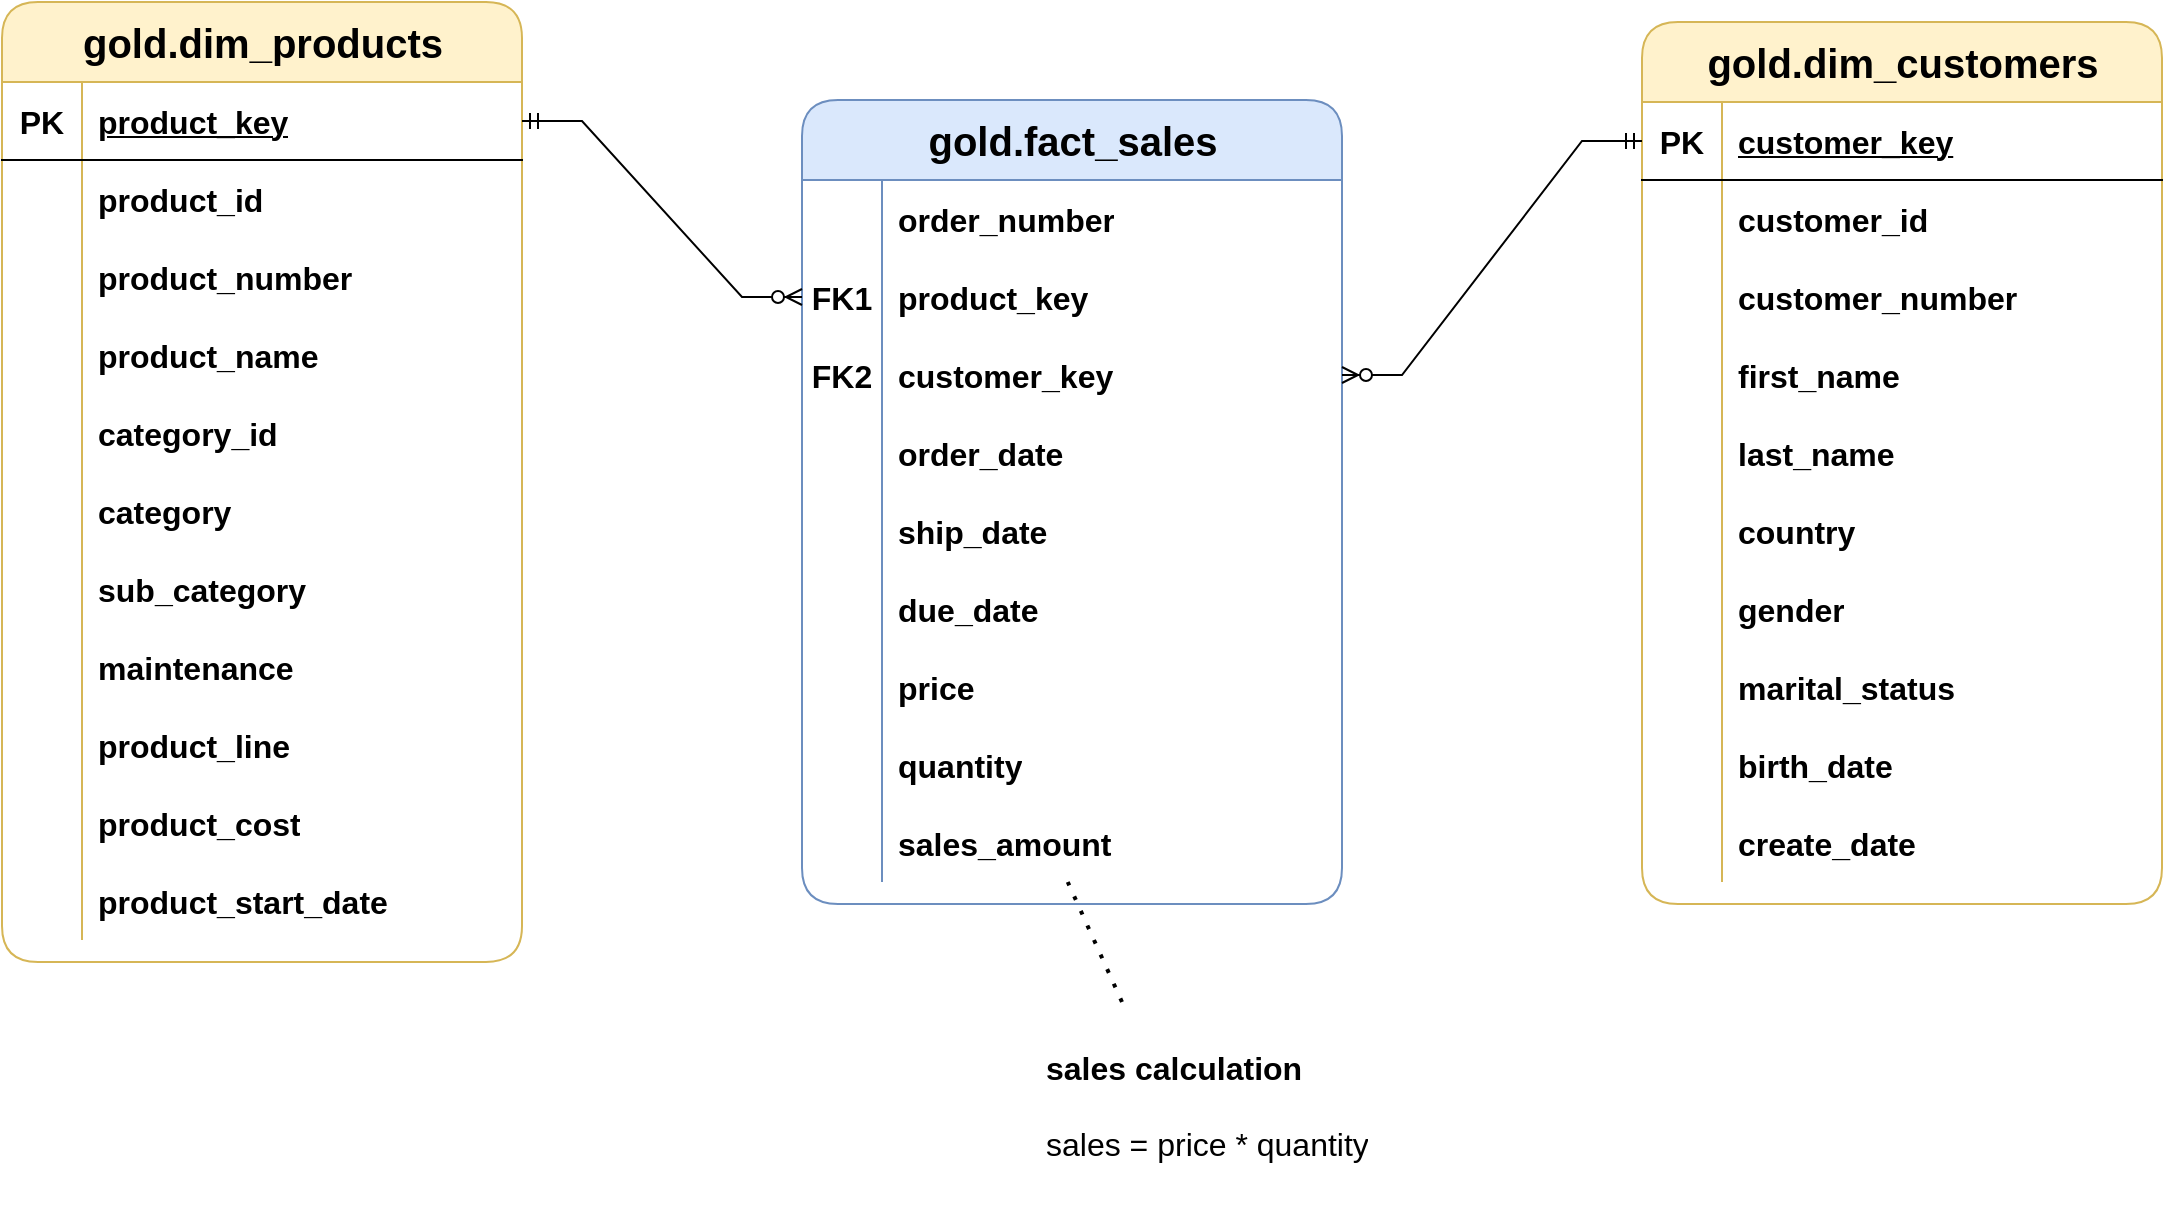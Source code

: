 <mxfile version="27.0.9">
  <diagram name="Page-1" id="Tv8U7tBA5dsswsy5XFHI">
    <mxGraphModel dx="1042" dy="623" grid="1" gridSize="10" guides="1" tooltips="1" connect="1" arrows="1" fold="1" page="1" pageScale="1" pageWidth="1920" pageHeight="1200" math="0" shadow="0">
      <root>
        <mxCell id="0" />
        <mxCell id="1" parent="0" />
        <mxCell id="dgtGc4xHQxuzE7tDdkgU-5" value="&lt;font style=&quot;font-size: 20px;&quot;&gt;gold.dim_customers&lt;/font&gt;" style="shape=table;startSize=40;container=1;collapsible=1;childLayout=tableLayout;fixedRows=1;rowLines=0;fontStyle=1;align=center;resizeLast=1;html=1;rounded=1;fillColor=#fff2cc;strokeColor=#d6b656;" parent="1" vertex="1">
          <mxGeometry x="1020" y="220" width="260" height="441" as="geometry" />
        </mxCell>
        <mxCell id="dgtGc4xHQxuzE7tDdkgU-6" value="" style="shape=tableRow;horizontal=0;startSize=0;swimlaneHead=0;swimlaneBody=0;fillColor=none;collapsible=0;dropTarget=0;points=[[0,0.5],[1,0.5]];portConstraint=eastwest;top=0;left=0;right=0;bottom=1;" parent="dgtGc4xHQxuzE7tDdkgU-5" vertex="1">
          <mxGeometry y="40" width="260" height="39" as="geometry" />
        </mxCell>
        <mxCell id="dgtGc4xHQxuzE7tDdkgU-7" value="&lt;font style=&quot;font-size: 16px;&quot;&gt;PK&lt;/font&gt;" style="shape=partialRectangle;connectable=0;fillColor=none;top=0;left=0;bottom=0;right=0;fontStyle=1;overflow=hidden;whiteSpace=wrap;html=1;" parent="dgtGc4xHQxuzE7tDdkgU-6" vertex="1">
          <mxGeometry width="40" height="39" as="geometry">
            <mxRectangle width="40" height="39" as="alternateBounds" />
          </mxGeometry>
        </mxCell>
        <mxCell id="dgtGc4xHQxuzE7tDdkgU-8" value="&lt;font style=&quot;font-size: 16px;&quot;&gt;customer_key&lt;/font&gt;" style="shape=partialRectangle;connectable=0;fillColor=none;top=0;left=0;bottom=0;right=0;align=left;spacingLeft=6;fontStyle=5;overflow=hidden;whiteSpace=wrap;html=1;" parent="dgtGc4xHQxuzE7tDdkgU-6" vertex="1">
          <mxGeometry x="40" width="220" height="39" as="geometry">
            <mxRectangle width="220" height="39" as="alternateBounds" />
          </mxGeometry>
        </mxCell>
        <mxCell id="dgtGc4xHQxuzE7tDdkgU-9" value="" style="shape=tableRow;horizontal=0;startSize=0;swimlaneHead=0;swimlaneBody=0;fillColor=none;collapsible=0;dropTarget=0;points=[[0,0.5],[1,0.5]];portConstraint=eastwest;top=0;left=0;right=0;bottom=0;" parent="dgtGc4xHQxuzE7tDdkgU-5" vertex="1">
          <mxGeometry y="79" width="260" height="39" as="geometry" />
        </mxCell>
        <mxCell id="dgtGc4xHQxuzE7tDdkgU-10" value="" style="shape=partialRectangle;connectable=0;fillColor=none;top=0;left=0;bottom=0;right=0;editable=1;overflow=hidden;whiteSpace=wrap;html=1;" parent="dgtGc4xHQxuzE7tDdkgU-9" vertex="1">
          <mxGeometry width="40" height="39" as="geometry">
            <mxRectangle width="40" height="39" as="alternateBounds" />
          </mxGeometry>
        </mxCell>
        <mxCell id="dgtGc4xHQxuzE7tDdkgU-11" value="&lt;font style=&quot;font-size: 16px;&quot;&gt;customer_id&lt;/font&gt;" style="shape=partialRectangle;connectable=0;fillColor=none;top=0;left=0;bottom=0;right=0;align=left;spacingLeft=6;overflow=hidden;whiteSpace=wrap;html=1;fontStyle=1" parent="dgtGc4xHQxuzE7tDdkgU-9" vertex="1">
          <mxGeometry x="40" width="220" height="39" as="geometry">
            <mxRectangle width="220" height="39" as="alternateBounds" />
          </mxGeometry>
        </mxCell>
        <mxCell id="dgtGc4xHQxuzE7tDdkgU-12" value="" style="shape=tableRow;horizontal=0;startSize=0;swimlaneHead=0;swimlaneBody=0;fillColor=none;collapsible=0;dropTarget=0;points=[[0,0.5],[1,0.5]];portConstraint=eastwest;top=0;left=0;right=0;bottom=0;" parent="dgtGc4xHQxuzE7tDdkgU-5" vertex="1">
          <mxGeometry y="118" width="260" height="39" as="geometry" />
        </mxCell>
        <mxCell id="dgtGc4xHQxuzE7tDdkgU-13" value="" style="shape=partialRectangle;connectable=0;fillColor=none;top=0;left=0;bottom=0;right=0;editable=1;overflow=hidden;whiteSpace=wrap;html=1;" parent="dgtGc4xHQxuzE7tDdkgU-12" vertex="1">
          <mxGeometry width="40" height="39" as="geometry">
            <mxRectangle width="40" height="39" as="alternateBounds" />
          </mxGeometry>
        </mxCell>
        <mxCell id="dgtGc4xHQxuzE7tDdkgU-14" value="&lt;font style=&quot;font-size: 16px;&quot;&gt;customer_number&lt;/font&gt;" style="shape=partialRectangle;connectable=0;fillColor=none;top=0;left=0;bottom=0;right=0;align=left;spacingLeft=6;overflow=hidden;whiteSpace=wrap;html=1;fontStyle=1" parent="dgtGc4xHQxuzE7tDdkgU-12" vertex="1">
          <mxGeometry x="40" width="220" height="39" as="geometry">
            <mxRectangle width="220" height="39" as="alternateBounds" />
          </mxGeometry>
        </mxCell>
        <mxCell id="dgtGc4xHQxuzE7tDdkgU-15" value="" style="shape=tableRow;horizontal=0;startSize=0;swimlaneHead=0;swimlaneBody=0;fillColor=none;collapsible=0;dropTarget=0;points=[[0,0.5],[1,0.5]];portConstraint=eastwest;top=0;left=0;right=0;bottom=0;" parent="dgtGc4xHQxuzE7tDdkgU-5" vertex="1">
          <mxGeometry y="157" width="260" height="39" as="geometry" />
        </mxCell>
        <mxCell id="dgtGc4xHQxuzE7tDdkgU-16" value="" style="shape=partialRectangle;connectable=0;fillColor=none;top=0;left=0;bottom=0;right=0;editable=1;overflow=hidden;whiteSpace=wrap;html=1;" parent="dgtGc4xHQxuzE7tDdkgU-15" vertex="1">
          <mxGeometry width="40" height="39" as="geometry">
            <mxRectangle width="40" height="39" as="alternateBounds" />
          </mxGeometry>
        </mxCell>
        <mxCell id="dgtGc4xHQxuzE7tDdkgU-17" value="&lt;font style=&quot;font-size: 16px;&quot;&gt;first_name&lt;/font&gt;" style="shape=partialRectangle;connectable=0;fillColor=none;top=0;left=0;bottom=0;right=0;align=left;spacingLeft=6;overflow=hidden;whiteSpace=wrap;html=1;fontStyle=1" parent="dgtGc4xHQxuzE7tDdkgU-15" vertex="1">
          <mxGeometry x="40" width="220" height="39" as="geometry">
            <mxRectangle width="220" height="39" as="alternateBounds" />
          </mxGeometry>
        </mxCell>
        <mxCell id="dgtGc4xHQxuzE7tDdkgU-31" value="" style="shape=tableRow;horizontal=0;startSize=0;swimlaneHead=0;swimlaneBody=0;fillColor=none;collapsible=0;dropTarget=0;points=[[0,0.5],[1,0.5]];portConstraint=eastwest;top=0;left=0;right=0;bottom=0;" parent="dgtGc4xHQxuzE7tDdkgU-5" vertex="1">
          <mxGeometry y="196" width="260" height="39" as="geometry" />
        </mxCell>
        <mxCell id="dgtGc4xHQxuzE7tDdkgU-32" value="" style="shape=partialRectangle;connectable=0;fillColor=none;top=0;left=0;bottom=0;right=0;editable=1;overflow=hidden;whiteSpace=wrap;html=1;" parent="dgtGc4xHQxuzE7tDdkgU-31" vertex="1">
          <mxGeometry width="40" height="39" as="geometry">
            <mxRectangle width="40" height="39" as="alternateBounds" />
          </mxGeometry>
        </mxCell>
        <mxCell id="dgtGc4xHQxuzE7tDdkgU-33" value="&lt;font style=&quot;font-size: 16px;&quot;&gt;last_name&lt;/font&gt;" style="shape=partialRectangle;connectable=0;fillColor=none;top=0;left=0;bottom=0;right=0;align=left;spacingLeft=6;overflow=hidden;whiteSpace=wrap;html=1;fontStyle=1" parent="dgtGc4xHQxuzE7tDdkgU-31" vertex="1">
          <mxGeometry x="40" width="220" height="39" as="geometry">
            <mxRectangle width="220" height="39" as="alternateBounds" />
          </mxGeometry>
        </mxCell>
        <mxCell id="dgtGc4xHQxuzE7tDdkgU-34" value="" style="shape=tableRow;horizontal=0;startSize=0;swimlaneHead=0;swimlaneBody=0;fillColor=none;collapsible=0;dropTarget=0;points=[[0,0.5],[1,0.5]];portConstraint=eastwest;top=0;left=0;right=0;bottom=0;" parent="dgtGc4xHQxuzE7tDdkgU-5" vertex="1">
          <mxGeometry y="235" width="260" height="39" as="geometry" />
        </mxCell>
        <mxCell id="dgtGc4xHQxuzE7tDdkgU-35" value="" style="shape=partialRectangle;connectable=0;fillColor=none;top=0;left=0;bottom=0;right=0;editable=1;overflow=hidden;whiteSpace=wrap;html=1;" parent="dgtGc4xHQxuzE7tDdkgU-34" vertex="1">
          <mxGeometry width="40" height="39" as="geometry">
            <mxRectangle width="40" height="39" as="alternateBounds" />
          </mxGeometry>
        </mxCell>
        <mxCell id="dgtGc4xHQxuzE7tDdkgU-36" value="&lt;span style=&quot;font-size: 16px;&quot;&gt;country&lt;/span&gt;" style="shape=partialRectangle;connectable=0;fillColor=none;top=0;left=0;bottom=0;right=0;align=left;spacingLeft=6;overflow=hidden;whiteSpace=wrap;html=1;fontStyle=1" parent="dgtGc4xHQxuzE7tDdkgU-34" vertex="1">
          <mxGeometry x="40" width="220" height="39" as="geometry">
            <mxRectangle width="220" height="39" as="alternateBounds" />
          </mxGeometry>
        </mxCell>
        <mxCell id="dgtGc4xHQxuzE7tDdkgU-37" value="" style="shape=tableRow;horizontal=0;startSize=0;swimlaneHead=0;swimlaneBody=0;fillColor=none;collapsible=0;dropTarget=0;points=[[0,0.5],[1,0.5]];portConstraint=eastwest;top=0;left=0;right=0;bottom=0;" parent="dgtGc4xHQxuzE7tDdkgU-5" vertex="1">
          <mxGeometry y="274" width="260" height="39" as="geometry" />
        </mxCell>
        <mxCell id="dgtGc4xHQxuzE7tDdkgU-38" value="" style="shape=partialRectangle;connectable=0;fillColor=none;top=0;left=0;bottom=0;right=0;editable=1;overflow=hidden;whiteSpace=wrap;html=1;" parent="dgtGc4xHQxuzE7tDdkgU-37" vertex="1">
          <mxGeometry width="40" height="39" as="geometry">
            <mxRectangle width="40" height="39" as="alternateBounds" />
          </mxGeometry>
        </mxCell>
        <mxCell id="dgtGc4xHQxuzE7tDdkgU-39" value="&lt;font style=&quot;font-size: 16px;&quot;&gt;gender&lt;/font&gt;" style="shape=partialRectangle;connectable=0;fillColor=none;top=0;left=0;bottom=0;right=0;align=left;spacingLeft=6;overflow=hidden;whiteSpace=wrap;html=1;fontStyle=1" parent="dgtGc4xHQxuzE7tDdkgU-37" vertex="1">
          <mxGeometry x="40" width="220" height="39" as="geometry">
            <mxRectangle width="220" height="39" as="alternateBounds" />
          </mxGeometry>
        </mxCell>
        <mxCell id="dgtGc4xHQxuzE7tDdkgU-40" value="" style="shape=tableRow;horizontal=0;startSize=0;swimlaneHead=0;swimlaneBody=0;fillColor=none;collapsible=0;dropTarget=0;points=[[0,0.5],[1,0.5]];portConstraint=eastwest;top=0;left=0;right=0;bottom=0;" parent="dgtGc4xHQxuzE7tDdkgU-5" vertex="1">
          <mxGeometry y="313" width="260" height="39" as="geometry" />
        </mxCell>
        <mxCell id="dgtGc4xHQxuzE7tDdkgU-41" value="" style="shape=partialRectangle;connectable=0;fillColor=none;top=0;left=0;bottom=0;right=0;editable=1;overflow=hidden;whiteSpace=wrap;html=1;" parent="dgtGc4xHQxuzE7tDdkgU-40" vertex="1">
          <mxGeometry width="40" height="39" as="geometry">
            <mxRectangle width="40" height="39" as="alternateBounds" />
          </mxGeometry>
        </mxCell>
        <mxCell id="dgtGc4xHQxuzE7tDdkgU-42" value="&lt;font style=&quot;font-size: 16px;&quot;&gt;marital_status&lt;/font&gt;" style="shape=partialRectangle;connectable=0;fillColor=none;top=0;left=0;bottom=0;right=0;align=left;spacingLeft=6;overflow=hidden;whiteSpace=wrap;html=1;fontStyle=1" parent="dgtGc4xHQxuzE7tDdkgU-40" vertex="1">
          <mxGeometry x="40" width="220" height="39" as="geometry">
            <mxRectangle width="220" height="39" as="alternateBounds" />
          </mxGeometry>
        </mxCell>
        <mxCell id="dgtGc4xHQxuzE7tDdkgU-43" value="" style="shape=tableRow;horizontal=0;startSize=0;swimlaneHead=0;swimlaneBody=0;fillColor=none;collapsible=0;dropTarget=0;points=[[0,0.5],[1,0.5]];portConstraint=eastwest;top=0;left=0;right=0;bottom=0;" parent="dgtGc4xHQxuzE7tDdkgU-5" vertex="1">
          <mxGeometry y="352" width="260" height="39" as="geometry" />
        </mxCell>
        <mxCell id="dgtGc4xHQxuzE7tDdkgU-44" value="" style="shape=partialRectangle;connectable=0;fillColor=none;top=0;left=0;bottom=0;right=0;editable=1;overflow=hidden;whiteSpace=wrap;html=1;" parent="dgtGc4xHQxuzE7tDdkgU-43" vertex="1">
          <mxGeometry width="40" height="39" as="geometry">
            <mxRectangle width="40" height="39" as="alternateBounds" />
          </mxGeometry>
        </mxCell>
        <mxCell id="dgtGc4xHQxuzE7tDdkgU-45" value="&lt;font style=&quot;font-size: 16px;&quot;&gt;birth_date&lt;/font&gt;" style="shape=partialRectangle;connectable=0;fillColor=none;top=0;left=0;bottom=0;right=0;align=left;spacingLeft=6;overflow=hidden;whiteSpace=wrap;html=1;fontStyle=1" parent="dgtGc4xHQxuzE7tDdkgU-43" vertex="1">
          <mxGeometry x="40" width="220" height="39" as="geometry">
            <mxRectangle width="220" height="39" as="alternateBounds" />
          </mxGeometry>
        </mxCell>
        <mxCell id="dgtGc4xHQxuzE7tDdkgU-46" value="" style="shape=tableRow;horizontal=0;startSize=0;swimlaneHead=0;swimlaneBody=0;fillColor=none;collapsible=0;dropTarget=0;points=[[0,0.5],[1,0.5]];portConstraint=eastwest;top=0;left=0;right=0;bottom=0;" parent="dgtGc4xHQxuzE7tDdkgU-5" vertex="1">
          <mxGeometry y="391" width="260" height="39" as="geometry" />
        </mxCell>
        <mxCell id="dgtGc4xHQxuzE7tDdkgU-47" value="" style="shape=partialRectangle;connectable=0;fillColor=none;top=0;left=0;bottom=0;right=0;editable=1;overflow=hidden;whiteSpace=wrap;html=1;" parent="dgtGc4xHQxuzE7tDdkgU-46" vertex="1">
          <mxGeometry width="40" height="39" as="geometry">
            <mxRectangle width="40" height="39" as="alternateBounds" />
          </mxGeometry>
        </mxCell>
        <mxCell id="dgtGc4xHQxuzE7tDdkgU-48" value="&lt;font style=&quot;font-size: 16px;&quot;&gt;create_date&lt;/font&gt;" style="shape=partialRectangle;connectable=0;fillColor=none;top=0;left=0;bottom=0;right=0;align=left;spacingLeft=6;overflow=hidden;whiteSpace=wrap;html=1;fontStyle=1" parent="dgtGc4xHQxuzE7tDdkgU-46" vertex="1">
          <mxGeometry x="40" width="220" height="39" as="geometry">
            <mxRectangle width="220" height="39" as="alternateBounds" />
          </mxGeometry>
        </mxCell>
        <mxCell id="dgtGc4xHQxuzE7tDdkgU-62" value="&lt;font style=&quot;font-size: 20px;&quot;&gt;gold.dim_products&lt;/font&gt;" style="shape=table;startSize=40;container=1;collapsible=1;childLayout=tableLayout;fixedRows=1;rowLines=0;fontStyle=1;align=center;resizeLast=1;html=1;rounded=1;fillColor=#fff2cc;strokeColor=#d6b656;" parent="1" vertex="1">
          <mxGeometry x="200" y="210" width="260" height="480" as="geometry" />
        </mxCell>
        <mxCell id="dgtGc4xHQxuzE7tDdkgU-63" value="" style="shape=tableRow;horizontal=0;startSize=0;swimlaneHead=0;swimlaneBody=0;fillColor=none;collapsible=0;dropTarget=0;points=[[0,0.5],[1,0.5]];portConstraint=eastwest;top=0;left=0;right=0;bottom=1;" parent="dgtGc4xHQxuzE7tDdkgU-62" vertex="1">
          <mxGeometry y="40" width="260" height="39" as="geometry" />
        </mxCell>
        <mxCell id="dgtGc4xHQxuzE7tDdkgU-64" value="&lt;font style=&quot;font-size: 16px;&quot;&gt;PK&lt;/font&gt;" style="shape=partialRectangle;connectable=0;fillColor=none;top=0;left=0;bottom=0;right=0;fontStyle=1;overflow=hidden;whiteSpace=wrap;html=1;" parent="dgtGc4xHQxuzE7tDdkgU-63" vertex="1">
          <mxGeometry width="40" height="39" as="geometry">
            <mxRectangle width="40" height="39" as="alternateBounds" />
          </mxGeometry>
        </mxCell>
        <mxCell id="dgtGc4xHQxuzE7tDdkgU-65" value="&lt;font style=&quot;font-size: 16px;&quot;&gt;product_key&lt;/font&gt;" style="shape=partialRectangle;connectable=0;fillColor=none;top=0;left=0;bottom=0;right=0;align=left;spacingLeft=6;fontStyle=5;overflow=hidden;whiteSpace=wrap;html=1;" parent="dgtGc4xHQxuzE7tDdkgU-63" vertex="1">
          <mxGeometry x="40" width="220" height="39" as="geometry">
            <mxRectangle width="220" height="39" as="alternateBounds" />
          </mxGeometry>
        </mxCell>
        <mxCell id="dgtGc4xHQxuzE7tDdkgU-66" value="" style="shape=tableRow;horizontal=0;startSize=0;swimlaneHead=0;swimlaneBody=0;fillColor=none;collapsible=0;dropTarget=0;points=[[0,0.5],[1,0.5]];portConstraint=eastwest;top=0;left=0;right=0;bottom=0;" parent="dgtGc4xHQxuzE7tDdkgU-62" vertex="1">
          <mxGeometry y="79" width="260" height="39" as="geometry" />
        </mxCell>
        <mxCell id="dgtGc4xHQxuzE7tDdkgU-67" value="" style="shape=partialRectangle;connectable=0;fillColor=none;top=0;left=0;bottom=0;right=0;editable=1;overflow=hidden;whiteSpace=wrap;html=1;" parent="dgtGc4xHQxuzE7tDdkgU-66" vertex="1">
          <mxGeometry width="40" height="39" as="geometry">
            <mxRectangle width="40" height="39" as="alternateBounds" />
          </mxGeometry>
        </mxCell>
        <mxCell id="dgtGc4xHQxuzE7tDdkgU-68" value="&lt;font style=&quot;font-size: 16px;&quot;&gt;product_id&lt;/font&gt;" style="shape=partialRectangle;connectable=0;fillColor=none;top=0;left=0;bottom=0;right=0;align=left;spacingLeft=6;overflow=hidden;whiteSpace=wrap;html=1;fontStyle=1" parent="dgtGc4xHQxuzE7tDdkgU-66" vertex="1">
          <mxGeometry x="40" width="220" height="39" as="geometry">
            <mxRectangle width="220" height="39" as="alternateBounds" />
          </mxGeometry>
        </mxCell>
        <mxCell id="dgtGc4xHQxuzE7tDdkgU-69" value="" style="shape=tableRow;horizontal=0;startSize=0;swimlaneHead=0;swimlaneBody=0;fillColor=none;collapsible=0;dropTarget=0;points=[[0,0.5],[1,0.5]];portConstraint=eastwest;top=0;left=0;right=0;bottom=0;" parent="dgtGc4xHQxuzE7tDdkgU-62" vertex="1">
          <mxGeometry y="118" width="260" height="39" as="geometry" />
        </mxCell>
        <mxCell id="dgtGc4xHQxuzE7tDdkgU-70" value="" style="shape=partialRectangle;connectable=0;fillColor=none;top=0;left=0;bottom=0;right=0;editable=1;overflow=hidden;whiteSpace=wrap;html=1;" parent="dgtGc4xHQxuzE7tDdkgU-69" vertex="1">
          <mxGeometry width="40" height="39" as="geometry">
            <mxRectangle width="40" height="39" as="alternateBounds" />
          </mxGeometry>
        </mxCell>
        <mxCell id="dgtGc4xHQxuzE7tDdkgU-71" value="&lt;font style=&quot;font-size: 16px;&quot;&gt;product_number&lt;/font&gt;" style="shape=partialRectangle;connectable=0;fillColor=none;top=0;left=0;bottom=0;right=0;align=left;spacingLeft=6;overflow=hidden;whiteSpace=wrap;html=1;fontStyle=1" parent="dgtGc4xHQxuzE7tDdkgU-69" vertex="1">
          <mxGeometry x="40" width="220" height="39" as="geometry">
            <mxRectangle width="220" height="39" as="alternateBounds" />
          </mxGeometry>
        </mxCell>
        <mxCell id="dgtGc4xHQxuzE7tDdkgU-72" value="" style="shape=tableRow;horizontal=0;startSize=0;swimlaneHead=0;swimlaneBody=0;fillColor=none;collapsible=0;dropTarget=0;points=[[0,0.5],[1,0.5]];portConstraint=eastwest;top=0;left=0;right=0;bottom=0;" parent="dgtGc4xHQxuzE7tDdkgU-62" vertex="1">
          <mxGeometry y="157" width="260" height="39" as="geometry" />
        </mxCell>
        <mxCell id="dgtGc4xHQxuzE7tDdkgU-73" value="" style="shape=partialRectangle;connectable=0;fillColor=none;top=0;left=0;bottom=0;right=0;editable=1;overflow=hidden;whiteSpace=wrap;html=1;" parent="dgtGc4xHQxuzE7tDdkgU-72" vertex="1">
          <mxGeometry width="40" height="39" as="geometry">
            <mxRectangle width="40" height="39" as="alternateBounds" />
          </mxGeometry>
        </mxCell>
        <mxCell id="dgtGc4xHQxuzE7tDdkgU-74" value="&lt;font style=&quot;font-size: 16px;&quot;&gt;product_name&amp;nbsp;&lt;/font&gt;" style="shape=partialRectangle;connectable=0;fillColor=none;top=0;left=0;bottom=0;right=0;align=left;spacingLeft=6;overflow=hidden;whiteSpace=wrap;html=1;fontStyle=1" parent="dgtGc4xHQxuzE7tDdkgU-72" vertex="1">
          <mxGeometry x="40" width="220" height="39" as="geometry">
            <mxRectangle width="220" height="39" as="alternateBounds" />
          </mxGeometry>
        </mxCell>
        <mxCell id="dgtGc4xHQxuzE7tDdkgU-75" value="" style="shape=tableRow;horizontal=0;startSize=0;swimlaneHead=0;swimlaneBody=0;fillColor=none;collapsible=0;dropTarget=0;points=[[0,0.5],[1,0.5]];portConstraint=eastwest;top=0;left=0;right=0;bottom=0;" parent="dgtGc4xHQxuzE7tDdkgU-62" vertex="1">
          <mxGeometry y="196" width="260" height="39" as="geometry" />
        </mxCell>
        <mxCell id="dgtGc4xHQxuzE7tDdkgU-76" value="" style="shape=partialRectangle;connectable=0;fillColor=none;top=0;left=0;bottom=0;right=0;editable=1;overflow=hidden;whiteSpace=wrap;html=1;" parent="dgtGc4xHQxuzE7tDdkgU-75" vertex="1">
          <mxGeometry width="40" height="39" as="geometry">
            <mxRectangle width="40" height="39" as="alternateBounds" />
          </mxGeometry>
        </mxCell>
        <mxCell id="dgtGc4xHQxuzE7tDdkgU-77" value="&lt;font style=&quot;font-size: 16px;&quot;&gt;category_id&lt;/font&gt;" style="shape=partialRectangle;connectable=0;fillColor=none;top=0;left=0;bottom=0;right=0;align=left;spacingLeft=6;overflow=hidden;whiteSpace=wrap;html=1;fontStyle=1" parent="dgtGc4xHQxuzE7tDdkgU-75" vertex="1">
          <mxGeometry x="40" width="220" height="39" as="geometry">
            <mxRectangle width="220" height="39" as="alternateBounds" />
          </mxGeometry>
        </mxCell>
        <mxCell id="dgtGc4xHQxuzE7tDdkgU-78" value="" style="shape=tableRow;horizontal=0;startSize=0;swimlaneHead=0;swimlaneBody=0;fillColor=none;collapsible=0;dropTarget=0;points=[[0,0.5],[1,0.5]];portConstraint=eastwest;top=0;left=0;right=0;bottom=0;" parent="dgtGc4xHQxuzE7tDdkgU-62" vertex="1">
          <mxGeometry y="235" width="260" height="39" as="geometry" />
        </mxCell>
        <mxCell id="dgtGc4xHQxuzE7tDdkgU-79" value="" style="shape=partialRectangle;connectable=0;fillColor=none;top=0;left=0;bottom=0;right=0;editable=1;overflow=hidden;whiteSpace=wrap;html=1;" parent="dgtGc4xHQxuzE7tDdkgU-78" vertex="1">
          <mxGeometry width="40" height="39" as="geometry">
            <mxRectangle width="40" height="39" as="alternateBounds" />
          </mxGeometry>
        </mxCell>
        <mxCell id="dgtGc4xHQxuzE7tDdkgU-80" value="&lt;span style=&quot;font-size: 16px;&quot;&gt;category&lt;/span&gt;" style="shape=partialRectangle;connectable=0;fillColor=none;top=0;left=0;bottom=0;right=0;align=left;spacingLeft=6;overflow=hidden;whiteSpace=wrap;html=1;fontStyle=1" parent="dgtGc4xHQxuzE7tDdkgU-78" vertex="1">
          <mxGeometry x="40" width="220" height="39" as="geometry">
            <mxRectangle width="220" height="39" as="alternateBounds" />
          </mxGeometry>
        </mxCell>
        <mxCell id="dgtGc4xHQxuzE7tDdkgU-81" value="" style="shape=tableRow;horizontal=0;startSize=0;swimlaneHead=0;swimlaneBody=0;fillColor=none;collapsible=0;dropTarget=0;points=[[0,0.5],[1,0.5]];portConstraint=eastwest;top=0;left=0;right=0;bottom=0;" parent="dgtGc4xHQxuzE7tDdkgU-62" vertex="1">
          <mxGeometry y="274" width="260" height="39" as="geometry" />
        </mxCell>
        <mxCell id="dgtGc4xHQxuzE7tDdkgU-82" value="" style="shape=partialRectangle;connectable=0;fillColor=none;top=0;left=0;bottom=0;right=0;editable=1;overflow=hidden;whiteSpace=wrap;html=1;" parent="dgtGc4xHQxuzE7tDdkgU-81" vertex="1">
          <mxGeometry width="40" height="39" as="geometry">
            <mxRectangle width="40" height="39" as="alternateBounds" />
          </mxGeometry>
        </mxCell>
        <mxCell id="dgtGc4xHQxuzE7tDdkgU-83" value="&lt;font style=&quot;font-size: 16px;&quot;&gt;sub_category&lt;/font&gt;" style="shape=partialRectangle;connectable=0;fillColor=none;top=0;left=0;bottom=0;right=0;align=left;spacingLeft=6;overflow=hidden;whiteSpace=wrap;html=1;fontStyle=1" parent="dgtGc4xHQxuzE7tDdkgU-81" vertex="1">
          <mxGeometry x="40" width="220" height="39" as="geometry">
            <mxRectangle width="220" height="39" as="alternateBounds" />
          </mxGeometry>
        </mxCell>
        <mxCell id="dgtGc4xHQxuzE7tDdkgU-84" value="" style="shape=tableRow;horizontal=0;startSize=0;swimlaneHead=0;swimlaneBody=0;fillColor=none;collapsible=0;dropTarget=0;points=[[0,0.5],[1,0.5]];portConstraint=eastwest;top=0;left=0;right=0;bottom=0;" parent="dgtGc4xHQxuzE7tDdkgU-62" vertex="1">
          <mxGeometry y="313" width="260" height="39" as="geometry" />
        </mxCell>
        <mxCell id="dgtGc4xHQxuzE7tDdkgU-85" value="" style="shape=partialRectangle;connectable=0;fillColor=none;top=0;left=0;bottom=0;right=0;editable=1;overflow=hidden;whiteSpace=wrap;html=1;" parent="dgtGc4xHQxuzE7tDdkgU-84" vertex="1">
          <mxGeometry width="40" height="39" as="geometry">
            <mxRectangle width="40" height="39" as="alternateBounds" />
          </mxGeometry>
        </mxCell>
        <mxCell id="dgtGc4xHQxuzE7tDdkgU-86" value="&lt;font style=&quot;font-size: 16px;&quot;&gt;maintenance&lt;/font&gt;" style="shape=partialRectangle;connectable=0;fillColor=none;top=0;left=0;bottom=0;right=0;align=left;spacingLeft=6;overflow=hidden;whiteSpace=wrap;html=1;fontStyle=1" parent="dgtGc4xHQxuzE7tDdkgU-84" vertex="1">
          <mxGeometry x="40" width="220" height="39" as="geometry">
            <mxRectangle width="220" height="39" as="alternateBounds" />
          </mxGeometry>
        </mxCell>
        <mxCell id="dgtGc4xHQxuzE7tDdkgU-87" value="" style="shape=tableRow;horizontal=0;startSize=0;swimlaneHead=0;swimlaneBody=0;fillColor=none;collapsible=0;dropTarget=0;points=[[0,0.5],[1,0.5]];portConstraint=eastwest;top=0;left=0;right=0;bottom=0;" parent="dgtGc4xHQxuzE7tDdkgU-62" vertex="1">
          <mxGeometry y="352" width="260" height="39" as="geometry" />
        </mxCell>
        <mxCell id="dgtGc4xHQxuzE7tDdkgU-88" value="" style="shape=partialRectangle;connectable=0;fillColor=none;top=0;left=0;bottom=0;right=0;editable=1;overflow=hidden;whiteSpace=wrap;html=1;" parent="dgtGc4xHQxuzE7tDdkgU-87" vertex="1">
          <mxGeometry width="40" height="39" as="geometry">
            <mxRectangle width="40" height="39" as="alternateBounds" />
          </mxGeometry>
        </mxCell>
        <mxCell id="dgtGc4xHQxuzE7tDdkgU-89" value="&lt;font style=&quot;font-size: 16px;&quot;&gt;product_line&lt;/font&gt;" style="shape=partialRectangle;connectable=0;fillColor=none;top=0;left=0;bottom=0;right=0;align=left;spacingLeft=6;overflow=hidden;whiteSpace=wrap;html=1;fontStyle=1" parent="dgtGc4xHQxuzE7tDdkgU-87" vertex="1">
          <mxGeometry x="40" width="220" height="39" as="geometry">
            <mxRectangle width="220" height="39" as="alternateBounds" />
          </mxGeometry>
        </mxCell>
        <mxCell id="dgtGc4xHQxuzE7tDdkgU-90" value="" style="shape=tableRow;horizontal=0;startSize=0;swimlaneHead=0;swimlaneBody=0;fillColor=none;collapsible=0;dropTarget=0;points=[[0,0.5],[1,0.5]];portConstraint=eastwest;top=0;left=0;right=0;bottom=0;" parent="dgtGc4xHQxuzE7tDdkgU-62" vertex="1">
          <mxGeometry y="391" width="260" height="39" as="geometry" />
        </mxCell>
        <mxCell id="dgtGc4xHQxuzE7tDdkgU-91" value="" style="shape=partialRectangle;connectable=0;fillColor=none;top=0;left=0;bottom=0;right=0;editable=1;overflow=hidden;whiteSpace=wrap;html=1;" parent="dgtGc4xHQxuzE7tDdkgU-90" vertex="1">
          <mxGeometry width="40" height="39" as="geometry">
            <mxRectangle width="40" height="39" as="alternateBounds" />
          </mxGeometry>
        </mxCell>
        <mxCell id="dgtGc4xHQxuzE7tDdkgU-92" value="&lt;font style=&quot;font-size: 16px;&quot;&gt;product_cost&lt;/font&gt;" style="shape=partialRectangle;connectable=0;fillColor=none;top=0;left=0;bottom=0;right=0;align=left;spacingLeft=6;overflow=hidden;whiteSpace=wrap;html=1;fontStyle=1" parent="dgtGc4xHQxuzE7tDdkgU-90" vertex="1">
          <mxGeometry x="40" width="220" height="39" as="geometry">
            <mxRectangle width="220" height="39" as="alternateBounds" />
          </mxGeometry>
        </mxCell>
        <mxCell id="dgtGc4xHQxuzE7tDdkgU-93" value="" style="shape=tableRow;horizontal=0;startSize=0;swimlaneHead=0;swimlaneBody=0;fillColor=none;collapsible=0;dropTarget=0;points=[[0,0.5],[1,0.5]];portConstraint=eastwest;top=0;left=0;right=0;bottom=0;" parent="dgtGc4xHQxuzE7tDdkgU-62" vertex="1">
          <mxGeometry y="430" width="260" height="39" as="geometry" />
        </mxCell>
        <mxCell id="dgtGc4xHQxuzE7tDdkgU-94" value="" style="shape=partialRectangle;connectable=0;fillColor=none;top=0;left=0;bottom=0;right=0;editable=1;overflow=hidden;whiteSpace=wrap;html=1;" parent="dgtGc4xHQxuzE7tDdkgU-93" vertex="1">
          <mxGeometry width="40" height="39" as="geometry">
            <mxRectangle width="40" height="39" as="alternateBounds" />
          </mxGeometry>
        </mxCell>
        <mxCell id="dgtGc4xHQxuzE7tDdkgU-95" value="&lt;font style=&quot;font-size: 16px;&quot;&gt;product_start_date&lt;/font&gt;" style="shape=partialRectangle;connectable=0;fillColor=none;top=0;left=0;bottom=0;right=0;align=left;spacingLeft=6;overflow=hidden;whiteSpace=wrap;html=1;fontStyle=1" parent="dgtGc4xHQxuzE7tDdkgU-93" vertex="1">
          <mxGeometry x="40" width="220" height="39" as="geometry">
            <mxRectangle width="220" height="39" as="alternateBounds" />
          </mxGeometry>
        </mxCell>
        <mxCell id="dgtGc4xHQxuzE7tDdkgU-99" value="&lt;font style=&quot;font-size: 20px;&quot;&gt;gold.fact_sales&lt;/font&gt;" style="shape=table;startSize=40;container=1;collapsible=1;childLayout=tableLayout;fixedRows=1;rowLines=0;fontStyle=1;align=center;resizeLast=1;html=1;rounded=1;fillColor=#dae8fc;strokeColor=#6c8ebf;" parent="1" vertex="1">
          <mxGeometry x="600" y="259" width="270" height="402" as="geometry" />
        </mxCell>
        <mxCell id="dgtGc4xHQxuzE7tDdkgU-103" value="" style="shape=tableRow;horizontal=0;startSize=0;swimlaneHead=0;swimlaneBody=0;fillColor=none;collapsible=0;dropTarget=0;points=[[0,0.5],[1,0.5]];portConstraint=eastwest;top=0;left=0;right=0;bottom=0;" parent="dgtGc4xHQxuzE7tDdkgU-99" vertex="1">
          <mxGeometry y="40" width="270" height="39" as="geometry" />
        </mxCell>
        <mxCell id="dgtGc4xHQxuzE7tDdkgU-104" value="" style="shape=partialRectangle;connectable=0;fillColor=none;top=0;left=0;bottom=0;right=0;editable=1;overflow=hidden;whiteSpace=wrap;html=1;" parent="dgtGc4xHQxuzE7tDdkgU-103" vertex="1">
          <mxGeometry width="40" height="39" as="geometry">
            <mxRectangle width="40" height="39" as="alternateBounds" />
          </mxGeometry>
        </mxCell>
        <mxCell id="dgtGc4xHQxuzE7tDdkgU-105" value="&lt;font style=&quot;font-size: 16px;&quot;&gt;order_number&lt;/font&gt;" style="shape=partialRectangle;connectable=0;fillColor=none;top=0;left=0;bottom=0;right=0;align=left;spacingLeft=6;overflow=hidden;whiteSpace=wrap;html=1;fontStyle=1" parent="dgtGc4xHQxuzE7tDdkgU-103" vertex="1">
          <mxGeometry x="40" width="230" height="39" as="geometry">
            <mxRectangle width="230" height="39" as="alternateBounds" />
          </mxGeometry>
        </mxCell>
        <mxCell id="dgtGc4xHQxuzE7tDdkgU-106" value="" style="shape=tableRow;horizontal=0;startSize=0;swimlaneHead=0;swimlaneBody=0;fillColor=none;collapsible=0;dropTarget=0;points=[[0,0.5],[1,0.5]];portConstraint=eastwest;top=0;left=0;right=0;bottom=0;" parent="dgtGc4xHQxuzE7tDdkgU-99" vertex="1">
          <mxGeometry y="79" width="270" height="39" as="geometry" />
        </mxCell>
        <mxCell id="dgtGc4xHQxuzE7tDdkgU-107" value="&lt;font style=&quot;font-size: 16px;&quot;&gt;&lt;b style=&quot;&quot;&gt;FK1&lt;/b&gt;&lt;/font&gt;" style="shape=partialRectangle;connectable=0;fillColor=none;top=0;left=0;bottom=0;right=0;editable=1;overflow=hidden;whiteSpace=wrap;html=1;" parent="dgtGc4xHQxuzE7tDdkgU-106" vertex="1">
          <mxGeometry width="40" height="39" as="geometry">
            <mxRectangle width="40" height="39" as="alternateBounds" />
          </mxGeometry>
        </mxCell>
        <mxCell id="dgtGc4xHQxuzE7tDdkgU-108" value="&lt;font style=&quot;font-size: 16px;&quot;&gt;product_key&lt;/font&gt;" style="shape=partialRectangle;connectable=0;fillColor=none;top=0;left=0;bottom=0;right=0;align=left;spacingLeft=6;overflow=hidden;whiteSpace=wrap;html=1;fontStyle=1" parent="dgtGc4xHQxuzE7tDdkgU-106" vertex="1">
          <mxGeometry x="40" width="230" height="39" as="geometry">
            <mxRectangle width="230" height="39" as="alternateBounds" />
          </mxGeometry>
        </mxCell>
        <mxCell id="dgtGc4xHQxuzE7tDdkgU-109" value="" style="shape=tableRow;horizontal=0;startSize=0;swimlaneHead=0;swimlaneBody=0;fillColor=none;collapsible=0;dropTarget=0;points=[[0,0.5],[1,0.5]];portConstraint=eastwest;top=0;left=0;right=0;bottom=0;" parent="dgtGc4xHQxuzE7tDdkgU-99" vertex="1">
          <mxGeometry y="118" width="270" height="39" as="geometry" />
        </mxCell>
        <mxCell id="dgtGc4xHQxuzE7tDdkgU-110" value="&lt;font style=&quot;font-size: 16px;&quot;&gt;&lt;b style=&quot;&quot;&gt;FK2&lt;/b&gt;&lt;/font&gt;" style="shape=partialRectangle;connectable=0;fillColor=none;top=0;left=0;bottom=0;right=0;editable=1;overflow=hidden;whiteSpace=wrap;html=1;" parent="dgtGc4xHQxuzE7tDdkgU-109" vertex="1">
          <mxGeometry width="40" height="39" as="geometry">
            <mxRectangle width="40" height="39" as="alternateBounds" />
          </mxGeometry>
        </mxCell>
        <mxCell id="dgtGc4xHQxuzE7tDdkgU-111" value="&lt;font style=&quot;font-size: 16px;&quot;&gt;customer_key&lt;/font&gt;" style="shape=partialRectangle;connectable=0;fillColor=none;top=0;left=0;bottom=0;right=0;align=left;spacingLeft=6;overflow=hidden;whiteSpace=wrap;html=1;fontStyle=1" parent="dgtGc4xHQxuzE7tDdkgU-109" vertex="1">
          <mxGeometry x="40" width="230" height="39" as="geometry">
            <mxRectangle width="230" height="39" as="alternateBounds" />
          </mxGeometry>
        </mxCell>
        <mxCell id="dgtGc4xHQxuzE7tDdkgU-112" value="" style="shape=tableRow;horizontal=0;startSize=0;swimlaneHead=0;swimlaneBody=0;fillColor=none;collapsible=0;dropTarget=0;points=[[0,0.5],[1,0.5]];portConstraint=eastwest;top=0;left=0;right=0;bottom=0;" parent="dgtGc4xHQxuzE7tDdkgU-99" vertex="1">
          <mxGeometry y="157" width="270" height="39" as="geometry" />
        </mxCell>
        <mxCell id="dgtGc4xHQxuzE7tDdkgU-113" value="" style="shape=partialRectangle;connectable=0;fillColor=none;top=0;left=0;bottom=0;right=0;editable=1;overflow=hidden;whiteSpace=wrap;html=1;" parent="dgtGc4xHQxuzE7tDdkgU-112" vertex="1">
          <mxGeometry width="40" height="39" as="geometry">
            <mxRectangle width="40" height="39" as="alternateBounds" />
          </mxGeometry>
        </mxCell>
        <mxCell id="dgtGc4xHQxuzE7tDdkgU-114" value="&lt;span style=&quot;font-size: 16px;&quot;&gt;order_date&lt;/span&gt;" style="shape=partialRectangle;connectable=0;fillColor=none;top=0;left=0;bottom=0;right=0;align=left;spacingLeft=6;overflow=hidden;whiteSpace=wrap;html=1;fontStyle=1" parent="dgtGc4xHQxuzE7tDdkgU-112" vertex="1">
          <mxGeometry x="40" width="230" height="39" as="geometry">
            <mxRectangle width="230" height="39" as="alternateBounds" />
          </mxGeometry>
        </mxCell>
        <mxCell id="dgtGc4xHQxuzE7tDdkgU-115" value="" style="shape=tableRow;horizontal=0;startSize=0;swimlaneHead=0;swimlaneBody=0;fillColor=none;collapsible=0;dropTarget=0;points=[[0,0.5],[1,0.5]];portConstraint=eastwest;top=0;left=0;right=0;bottom=0;" parent="dgtGc4xHQxuzE7tDdkgU-99" vertex="1">
          <mxGeometry y="196" width="270" height="39" as="geometry" />
        </mxCell>
        <mxCell id="dgtGc4xHQxuzE7tDdkgU-116" value="" style="shape=partialRectangle;connectable=0;fillColor=none;top=0;left=0;bottom=0;right=0;editable=1;overflow=hidden;whiteSpace=wrap;html=1;" parent="dgtGc4xHQxuzE7tDdkgU-115" vertex="1">
          <mxGeometry width="40" height="39" as="geometry">
            <mxRectangle width="40" height="39" as="alternateBounds" />
          </mxGeometry>
        </mxCell>
        <mxCell id="dgtGc4xHQxuzE7tDdkgU-117" value="&lt;span style=&quot;font-size: 16px;&quot;&gt;ship_date&lt;/span&gt;" style="shape=partialRectangle;connectable=0;fillColor=none;top=0;left=0;bottom=0;right=0;align=left;spacingLeft=6;overflow=hidden;whiteSpace=wrap;html=1;fontStyle=1" parent="dgtGc4xHQxuzE7tDdkgU-115" vertex="1">
          <mxGeometry x="40" width="230" height="39" as="geometry">
            <mxRectangle width="230" height="39" as="alternateBounds" />
          </mxGeometry>
        </mxCell>
        <mxCell id="dgtGc4xHQxuzE7tDdkgU-118" value="" style="shape=tableRow;horizontal=0;startSize=0;swimlaneHead=0;swimlaneBody=0;fillColor=none;collapsible=0;dropTarget=0;points=[[0,0.5],[1,0.5]];portConstraint=eastwest;top=0;left=0;right=0;bottom=0;" parent="dgtGc4xHQxuzE7tDdkgU-99" vertex="1">
          <mxGeometry y="235" width="270" height="39" as="geometry" />
        </mxCell>
        <mxCell id="dgtGc4xHQxuzE7tDdkgU-119" value="" style="shape=partialRectangle;connectable=0;fillColor=none;top=0;left=0;bottom=0;right=0;editable=1;overflow=hidden;whiteSpace=wrap;html=1;" parent="dgtGc4xHQxuzE7tDdkgU-118" vertex="1">
          <mxGeometry width="40" height="39" as="geometry">
            <mxRectangle width="40" height="39" as="alternateBounds" />
          </mxGeometry>
        </mxCell>
        <mxCell id="dgtGc4xHQxuzE7tDdkgU-120" value="&lt;font style=&quot;font-size: 16px;&quot;&gt;due_date&lt;/font&gt;" style="shape=partialRectangle;connectable=0;fillColor=none;top=0;left=0;bottom=0;right=0;align=left;spacingLeft=6;overflow=hidden;whiteSpace=wrap;html=1;fontStyle=1" parent="dgtGc4xHQxuzE7tDdkgU-118" vertex="1">
          <mxGeometry x="40" width="230" height="39" as="geometry">
            <mxRectangle width="230" height="39" as="alternateBounds" />
          </mxGeometry>
        </mxCell>
        <mxCell id="dgtGc4xHQxuzE7tDdkgU-121" value="" style="shape=tableRow;horizontal=0;startSize=0;swimlaneHead=0;swimlaneBody=0;fillColor=none;collapsible=0;dropTarget=0;points=[[0,0.5],[1,0.5]];portConstraint=eastwest;top=0;left=0;right=0;bottom=0;" parent="dgtGc4xHQxuzE7tDdkgU-99" vertex="1">
          <mxGeometry y="274" width="270" height="39" as="geometry" />
        </mxCell>
        <mxCell id="dgtGc4xHQxuzE7tDdkgU-122" value="" style="shape=partialRectangle;connectable=0;fillColor=none;top=0;left=0;bottom=0;right=0;editable=1;overflow=hidden;whiteSpace=wrap;html=1;" parent="dgtGc4xHQxuzE7tDdkgU-121" vertex="1">
          <mxGeometry width="40" height="39" as="geometry">
            <mxRectangle width="40" height="39" as="alternateBounds" />
          </mxGeometry>
        </mxCell>
        <mxCell id="dgtGc4xHQxuzE7tDdkgU-123" value="&lt;font style=&quot;font-size: 16px;&quot;&gt;price&lt;/font&gt;" style="shape=partialRectangle;connectable=0;fillColor=none;top=0;left=0;bottom=0;right=0;align=left;spacingLeft=6;overflow=hidden;whiteSpace=wrap;html=1;fontStyle=1" parent="dgtGc4xHQxuzE7tDdkgU-121" vertex="1">
          <mxGeometry x="40" width="230" height="39" as="geometry">
            <mxRectangle width="230" height="39" as="alternateBounds" />
          </mxGeometry>
        </mxCell>
        <mxCell id="dgtGc4xHQxuzE7tDdkgU-124" value="" style="shape=tableRow;horizontal=0;startSize=0;swimlaneHead=0;swimlaneBody=0;fillColor=none;collapsible=0;dropTarget=0;points=[[0,0.5],[1,0.5]];portConstraint=eastwest;top=0;left=0;right=0;bottom=0;" parent="dgtGc4xHQxuzE7tDdkgU-99" vertex="1">
          <mxGeometry y="313" width="270" height="39" as="geometry" />
        </mxCell>
        <mxCell id="dgtGc4xHQxuzE7tDdkgU-125" value="" style="shape=partialRectangle;connectable=0;fillColor=none;top=0;left=0;bottom=0;right=0;editable=1;overflow=hidden;whiteSpace=wrap;html=1;" parent="dgtGc4xHQxuzE7tDdkgU-124" vertex="1">
          <mxGeometry width="40" height="39" as="geometry">
            <mxRectangle width="40" height="39" as="alternateBounds" />
          </mxGeometry>
        </mxCell>
        <mxCell id="dgtGc4xHQxuzE7tDdkgU-126" value="&lt;font style=&quot;font-size: 16px;&quot;&gt;quantity&lt;/font&gt;" style="shape=partialRectangle;connectable=0;fillColor=none;top=0;left=0;bottom=0;right=0;align=left;spacingLeft=6;overflow=hidden;whiteSpace=wrap;html=1;fontStyle=1" parent="dgtGc4xHQxuzE7tDdkgU-124" vertex="1">
          <mxGeometry x="40" width="230" height="39" as="geometry">
            <mxRectangle width="230" height="39" as="alternateBounds" />
          </mxGeometry>
        </mxCell>
        <mxCell id="dgtGc4xHQxuzE7tDdkgU-127" value="" style="shape=tableRow;horizontal=0;startSize=0;swimlaneHead=0;swimlaneBody=0;fillColor=none;collapsible=0;dropTarget=0;points=[[0,0.5],[1,0.5]];portConstraint=eastwest;top=0;left=0;right=0;bottom=0;" parent="dgtGc4xHQxuzE7tDdkgU-99" vertex="1">
          <mxGeometry y="352" width="270" height="39" as="geometry" />
        </mxCell>
        <mxCell id="dgtGc4xHQxuzE7tDdkgU-128" value="" style="shape=partialRectangle;connectable=0;fillColor=none;top=0;left=0;bottom=0;right=0;editable=1;overflow=hidden;whiteSpace=wrap;html=1;" parent="dgtGc4xHQxuzE7tDdkgU-127" vertex="1">
          <mxGeometry width="40" height="39" as="geometry">
            <mxRectangle width="40" height="39" as="alternateBounds" />
          </mxGeometry>
        </mxCell>
        <mxCell id="dgtGc4xHQxuzE7tDdkgU-129" value="&lt;font style=&quot;font-size: 16px;&quot;&gt;sales_amount&lt;/font&gt;" style="shape=partialRectangle;connectable=0;fillColor=none;top=0;left=0;bottom=0;right=0;align=left;spacingLeft=6;overflow=hidden;whiteSpace=wrap;html=1;fontStyle=1" parent="dgtGc4xHQxuzE7tDdkgU-127" vertex="1">
          <mxGeometry x="40" width="230" height="39" as="geometry">
            <mxRectangle width="230" height="39" as="alternateBounds" />
          </mxGeometry>
        </mxCell>
        <mxCell id="dgtGc4xHQxuzE7tDdkgU-130" value="" style="edgeStyle=entityRelationEdgeStyle;fontSize=12;html=1;endArrow=ERzeroToMany;startArrow=ERmandOne;rounded=0;exitX=1;exitY=0.5;exitDx=0;exitDy=0;entryX=0;entryY=0.5;entryDx=0;entryDy=0;" parent="1" source="dgtGc4xHQxuzE7tDdkgU-63" target="dgtGc4xHQxuzE7tDdkgU-106" edge="1">
          <mxGeometry width="100" height="100" relative="1" as="geometry">
            <mxPoint x="490" y="430" as="sourcePoint" />
            <mxPoint x="590" y="330" as="targetPoint" />
            <Array as="points">
              <mxPoint x="360" y="220" />
              <mxPoint x="495" y="250" />
            </Array>
          </mxGeometry>
        </mxCell>
        <mxCell id="dgtGc4xHQxuzE7tDdkgU-133" value="" style="fontSize=12;html=1;endArrow=ERzeroToMany;startArrow=ERmandOne;rounded=0;exitX=0;exitY=0.5;exitDx=0;exitDy=0;entryX=1;entryY=0.5;entryDx=0;entryDy=0;edgeStyle=entityRelationEdgeStyle;" parent="1" source="dgtGc4xHQxuzE7tDdkgU-6" target="dgtGc4xHQxuzE7tDdkgU-109" edge="1">
          <mxGeometry width="100" height="100" relative="1" as="geometry">
            <mxPoint x="968.55" y="240" as="sourcePoint" />
            <mxPoint x="898.55" y="381" as="targetPoint" />
          </mxGeometry>
        </mxCell>
        <mxCell id="dgtGc4xHQxuzE7tDdkgU-135" value="&lt;h1 style=&quot;margin-top: 0px;&quot;&gt;&lt;font style=&quot;font-size: 16px;&quot;&gt;sales calculation&lt;/font&gt;&lt;/h1&gt;&lt;div&gt;&lt;font style=&quot;font-size: 16px;&quot;&gt;sales = price * quantity&lt;/font&gt;&lt;/div&gt;" style="text;html=1;whiteSpace=wrap;overflow=hidden;rounded=0;" parent="1" vertex="1">
          <mxGeometry x="720" y="720" width="190" height="90" as="geometry" />
        </mxCell>
        <mxCell id="dgtGc4xHQxuzE7tDdkgU-136" value="" style="endArrow=none;dashed=1;html=1;dashPattern=1 3;strokeWidth=2;rounded=0;" parent="1" edge="1">
          <mxGeometry width="50" height="50" relative="1" as="geometry">
            <mxPoint x="760" y="710" as="sourcePoint" />
            <mxPoint x="732.87" y="650" as="targetPoint" />
          </mxGeometry>
        </mxCell>
      </root>
    </mxGraphModel>
  </diagram>
</mxfile>
